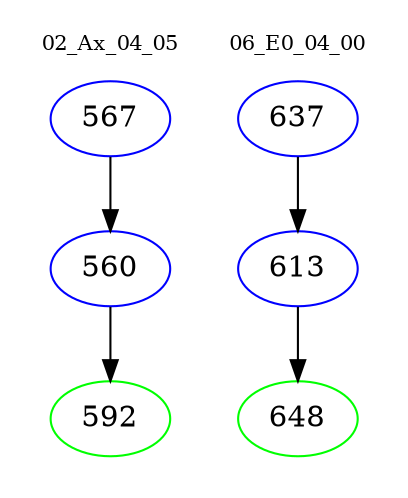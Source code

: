 digraph{
subgraph cluster_0 {
color = white
label = "02_Ax_04_05";
fontsize=10;
T0_567 [label="567", color="blue"]
T0_567 -> T0_560 [color="black"]
T0_560 [label="560", color="blue"]
T0_560 -> T0_592 [color="black"]
T0_592 [label="592", color="green"]
}
subgraph cluster_1 {
color = white
label = "06_E0_04_00";
fontsize=10;
T1_637 [label="637", color="blue"]
T1_637 -> T1_613 [color="black"]
T1_613 [label="613", color="blue"]
T1_613 -> T1_648 [color="black"]
T1_648 [label="648", color="green"]
}
}
